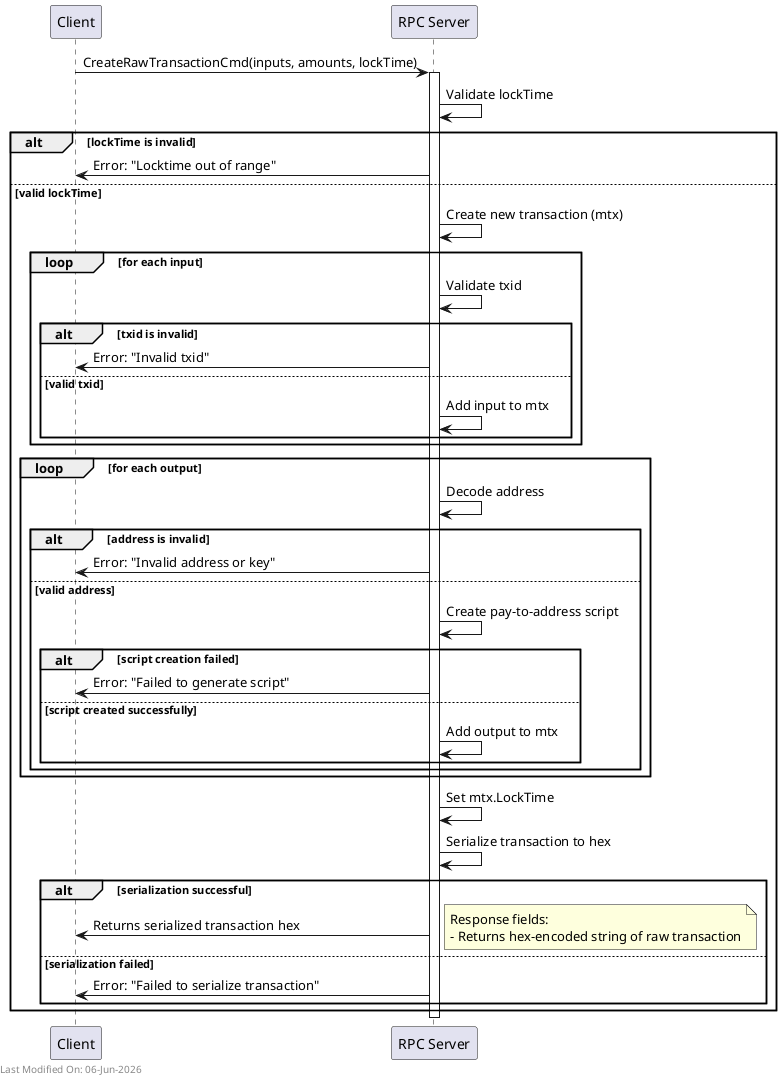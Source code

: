 @startuml
participant Client
participant "RPC Server" as RPC

Client -> RPC : CreateRawTransactionCmd(inputs, amounts, lockTime)
activate RPC

RPC -> RPC : Validate lockTime
alt lockTime is invalid
    RPC -> Client : Error: "Locktime out of range"
else valid lockTime
    RPC -> RPC : Create new transaction (mtx)
    loop for each input
        RPC -> RPC : Validate txid
        alt txid is invalid
            RPC -> Client : Error: "Invalid txid"
        else valid txid
            RPC -> RPC : Add input to mtx
        end
    end
    loop for each output
        RPC -> RPC : Decode address
        alt address is invalid
            RPC -> Client : Error: "Invalid address or key"
        else valid address
            RPC -> RPC : Create pay-to-address script
            alt script creation failed
                RPC -> Client : Error: "Failed to generate script"
            else script created successfully
                RPC -> RPC : Add output to mtx
            end
        end
    end
    RPC -> RPC : Set mtx.LockTime
    RPC -> RPC : Serialize transaction to hex
    alt serialization successful
        RPC -> Client : Returns serialized transaction hex
        note right
        Response fields:
        - Returns hex-encoded string of raw transaction
        end note
    else serialization failed
        RPC -> Client : Error: "Failed to serialize transaction"
    end
end

deactivate RPC

left footer Last Modified On: %date("dd-MMM-yyyy")

@enduml

